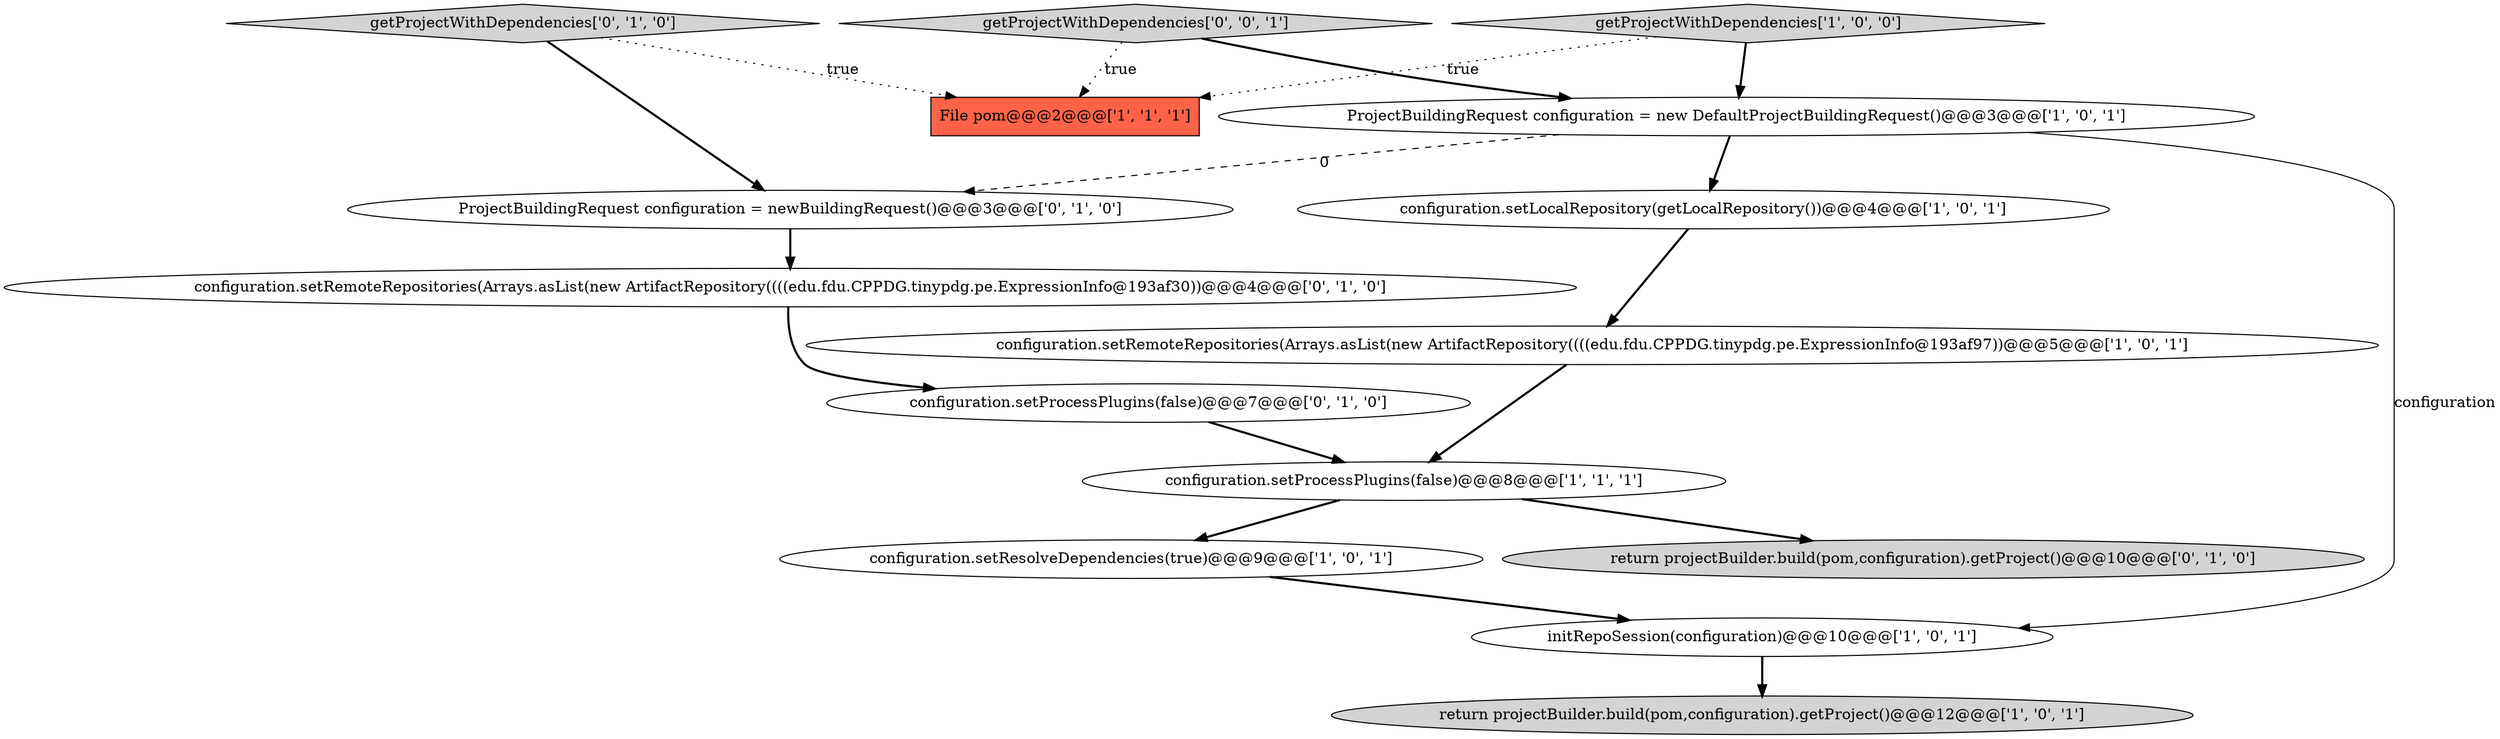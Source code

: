 digraph {
1 [style = filled, label = "ProjectBuildingRequest configuration = new DefaultProjectBuildingRequest()@@@3@@@['1', '0', '1']", fillcolor = white, shape = ellipse image = "AAA0AAABBB1BBB"];
5 [style = filled, label = "getProjectWithDependencies['1', '0', '0']", fillcolor = lightgray, shape = diamond image = "AAA0AAABBB1BBB"];
4 [style = filled, label = "File pom@@@2@@@['1', '1', '1']", fillcolor = tomato, shape = box image = "AAA0AAABBB1BBB"];
0 [style = filled, label = "configuration.setProcessPlugins(false)@@@8@@@['1', '1', '1']", fillcolor = white, shape = ellipse image = "AAA0AAABBB1BBB"];
13 [style = filled, label = "ProjectBuildingRequest configuration = newBuildingRequest()@@@3@@@['0', '1', '0']", fillcolor = white, shape = ellipse image = "AAA1AAABBB2BBB"];
9 [style = filled, label = "configuration.setProcessPlugins(false)@@@7@@@['0', '1', '0']", fillcolor = white, shape = ellipse image = "AAA0AAABBB2BBB"];
3 [style = filled, label = "configuration.setResolveDependencies(true)@@@9@@@['1', '0', '1']", fillcolor = white, shape = ellipse image = "AAA0AAABBB1BBB"];
7 [style = filled, label = "configuration.setLocalRepository(getLocalRepository())@@@4@@@['1', '0', '1']", fillcolor = white, shape = ellipse image = "AAA0AAABBB1BBB"];
8 [style = filled, label = "return projectBuilder.build(pom,configuration).getProject()@@@12@@@['1', '0', '1']", fillcolor = lightgray, shape = ellipse image = "AAA0AAABBB1BBB"];
11 [style = filled, label = "return projectBuilder.build(pom,configuration).getProject()@@@10@@@['0', '1', '0']", fillcolor = lightgray, shape = ellipse image = "AAA0AAABBB2BBB"];
14 [style = filled, label = "getProjectWithDependencies['0', '0', '1']", fillcolor = lightgray, shape = diamond image = "AAA0AAABBB3BBB"];
10 [style = filled, label = "getProjectWithDependencies['0', '1', '0']", fillcolor = lightgray, shape = diamond image = "AAA0AAABBB2BBB"];
6 [style = filled, label = "initRepoSession(configuration)@@@10@@@['1', '0', '1']", fillcolor = white, shape = ellipse image = "AAA0AAABBB1BBB"];
2 [style = filled, label = "configuration.setRemoteRepositories(Arrays.asList(new ArtifactRepository((((edu.fdu.CPPDG.tinypdg.pe.ExpressionInfo@193af97))@@@5@@@['1', '0', '1']", fillcolor = white, shape = ellipse image = "AAA0AAABBB1BBB"];
12 [style = filled, label = "configuration.setRemoteRepositories(Arrays.asList(new ArtifactRepository((((edu.fdu.CPPDG.tinypdg.pe.ExpressionInfo@193af30))@@@4@@@['0', '1', '0']", fillcolor = white, shape = ellipse image = "AAA0AAABBB2BBB"];
12->9 [style = bold, label=""];
2->0 [style = bold, label=""];
13->12 [style = bold, label=""];
14->4 [style = dotted, label="true"];
1->6 [style = solid, label="configuration"];
5->4 [style = dotted, label="true"];
1->7 [style = bold, label=""];
10->13 [style = bold, label=""];
0->3 [style = bold, label=""];
9->0 [style = bold, label=""];
10->4 [style = dotted, label="true"];
6->8 [style = bold, label=""];
0->11 [style = bold, label=""];
1->13 [style = dashed, label="0"];
5->1 [style = bold, label=""];
3->6 [style = bold, label=""];
14->1 [style = bold, label=""];
7->2 [style = bold, label=""];
}
